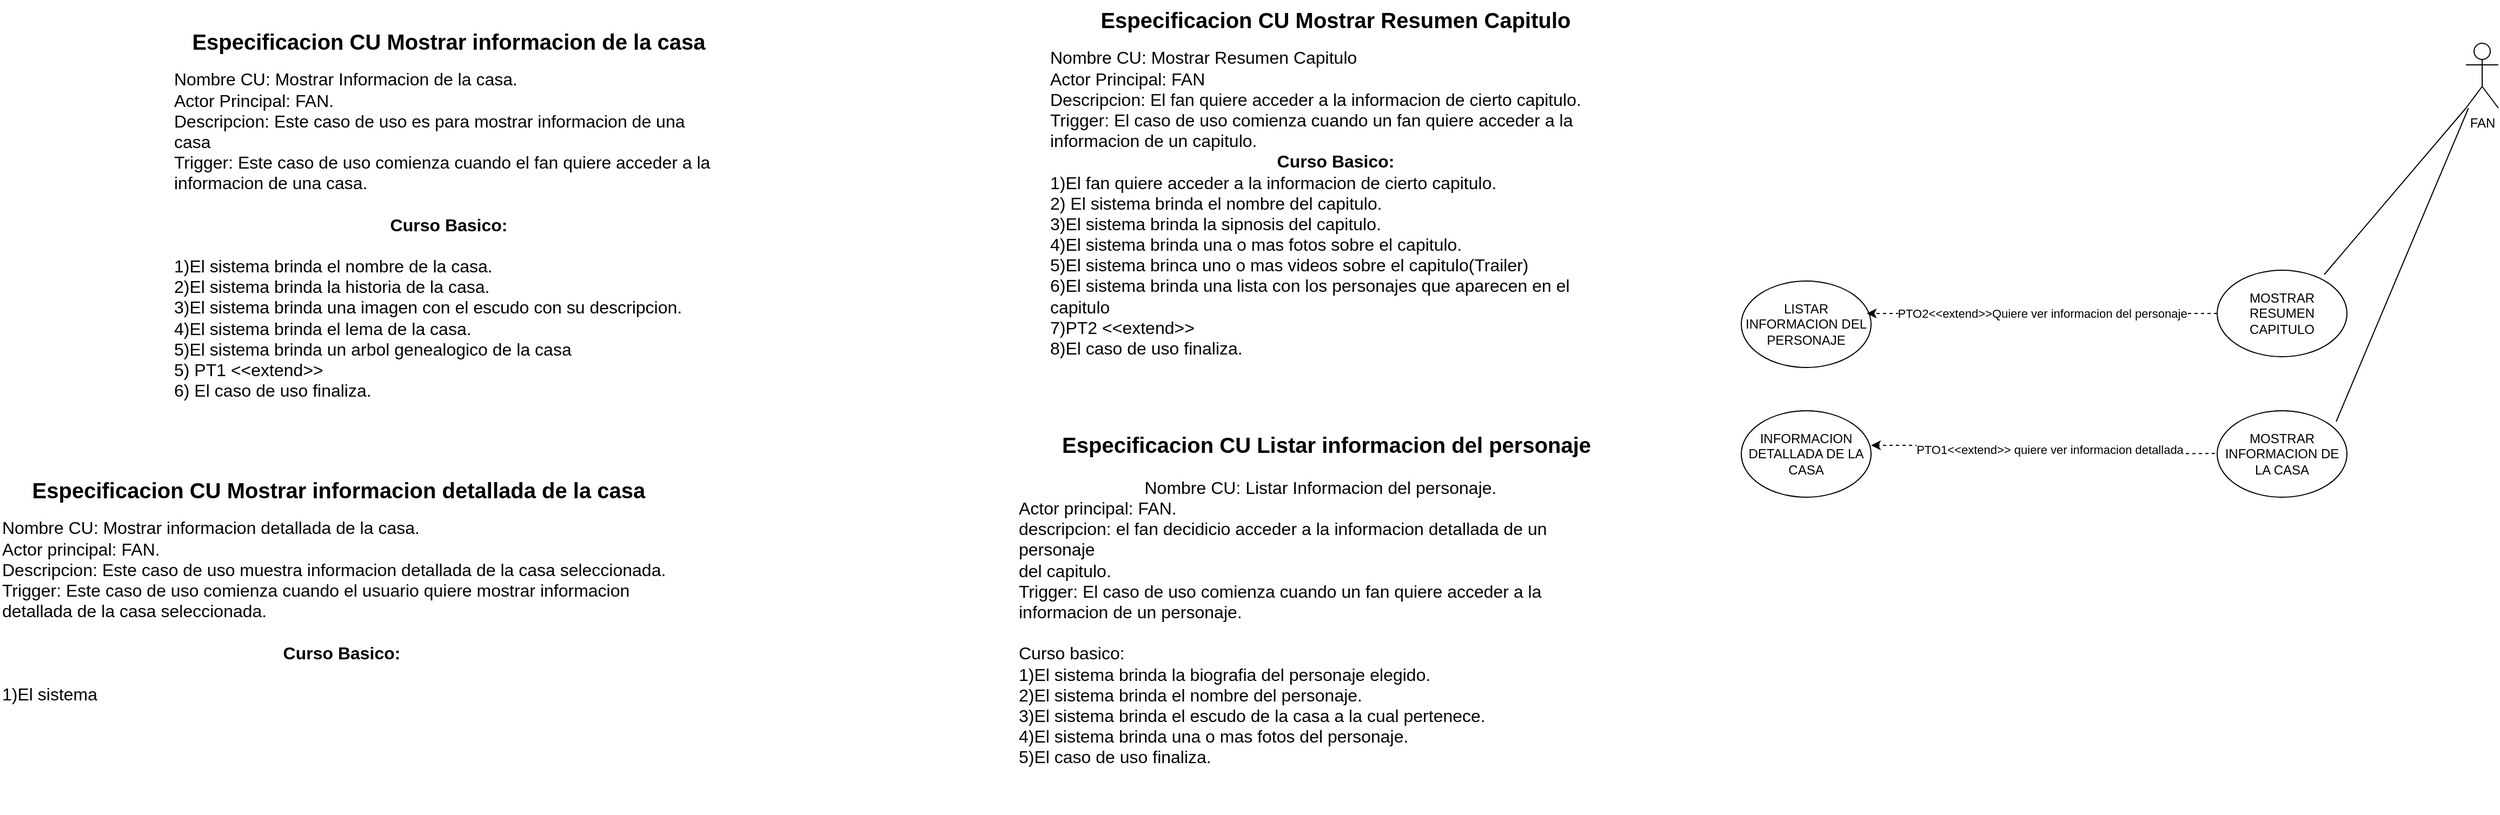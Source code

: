 <mxfile version="24.4.8" type="device">
  <diagram name="Página-1" id="4GwDpgLdkgHBT8E-uNon">
    <mxGraphModel dx="3088" dy="844" grid="1" gridSize="10" guides="1" tooltips="1" connect="1" arrows="1" fold="1" page="1" pageScale="1" pageWidth="827" pageHeight="1169" math="0" shadow="0">
      <root>
        <mxCell id="0" />
        <mxCell id="1" parent="0" />
        <mxCell id="TpkV2jJriZ5f0gV5hfNP-4" value="PTO1&amp;lt;&amp;lt;extend&amp;gt;&amp;gt; quiere ver informacion detallada" style="edgeStyle=orthogonalEdgeStyle;rounded=0;orthogonalLoop=1;jettySize=auto;html=1;entryX=1;entryY=0.4;entryDx=0;entryDy=0;dashed=1;entryPerimeter=0;" parent="1" target="TpkV2jJriZ5f0gV5hfNP-3" edge="1">
          <mxGeometry relative="1" as="geometry">
            <mxPoint x="530" y="449.5" as="sourcePoint" />
            <mxPoint x="210" y="449.5" as="targetPoint" />
            <mxPoint as="offset" />
          </mxGeometry>
        </mxCell>
        <mxCell id="TpkV2jJriZ5f0gV5hfNP-1" value="MOSTRAR INFORMACION DE LA CASA" style="ellipse;whiteSpace=wrap;html=1;" parent="1" vertex="1">
          <mxGeometry x="520" y="410" width="120" height="80" as="geometry" />
        </mxCell>
        <mxCell id="TpkV2jJriZ5f0gV5hfNP-2" value="FAN" style="shape=umlActor;verticalLabelPosition=bottom;verticalAlign=top;html=1;outlineConnect=0;" parent="1" vertex="1">
          <mxGeometry x="750" y="70" width="30" height="60" as="geometry" />
        </mxCell>
        <mxCell id="TpkV2jJriZ5f0gV5hfNP-3" value="INFORMACION DETALLADA DE LA CASA" style="ellipse;whiteSpace=wrap;html=1;" parent="1" vertex="1">
          <mxGeometry x="80" y="410" width="120" height="80" as="geometry" />
        </mxCell>
        <mxCell id="TpkV2jJriZ5f0gV5hfNP-6" value="&lt;h1 style=&quot;margin-top: 0px; font-size: 20px;&quot;&gt;Especificacion CU Mostrar Resumen Capitulo&lt;/h1&gt;&lt;div style=&quot;text-align: left; font-size: 16px;&quot;&gt;Nombre CU: Mostrar Resumen Capitulo&lt;/div&gt;&lt;div style=&quot;text-align: left; font-size: 16px;&quot;&gt;Actor Principal: FAN&lt;/div&gt;&lt;div style=&quot;text-align: left; font-size: 16px;&quot;&gt;Descripcion: El fan quiere acceder a la informacion de cierto capitulo.&lt;/div&gt;&lt;div style=&quot;text-align: left; font-size: 16px;&quot;&gt;Trigger: El caso de uso comienza cuando un fan quiere acceder a la informacion de un capitulo.&lt;/div&gt;&lt;div style=&quot;font-size: 16px;&quot;&gt;&lt;b&gt;Curso Basico:&lt;/b&gt;&lt;/div&gt;&lt;div style=&quot;text-align: left; font-size: 16px;&quot;&gt;1)El fan quiere acceder a la informacion de cierto capitulo.&lt;/div&gt;&lt;div style=&quot;text-align: left; font-size: 16px;&quot;&gt;2) El sistema brinda el nombre del capitulo.&lt;/div&gt;&lt;div style=&quot;text-align: left; font-size: 16px;&quot;&gt;3)El sistema brinda la sipnosis del capitulo.&lt;/div&gt;&lt;div style=&quot;text-align: left; font-size: 16px;&quot;&gt;4)El sistema brinda una o mas fotos sobre el capitulo.&lt;/div&gt;&lt;div style=&quot;text-align: left; font-size: 16px;&quot;&gt;5)El sistema brinca uno o mas videos sobre el capitulo(Trailer)&lt;/div&gt;&lt;div style=&quot;text-align: left; font-size: 16px;&quot;&gt;6)El sistema brinda una lista con los personajes que aparecen en el capitulo&lt;/div&gt;&lt;div style=&quot;text-align: left; font-size: 16px;&quot;&gt;7)PT2 &amp;lt;&amp;lt;extend&amp;gt;&amp;gt;&lt;/div&gt;&lt;div style=&quot;text-align: left; font-size: 16px;&quot;&gt;8)El caso de uso finaliza.&lt;/div&gt;" style="text;html=1;whiteSpace=wrap;overflow=hidden;rounded=0;align=center;" parent="1" vertex="1">
          <mxGeometry x="-560" y="30" width="530" height="450" as="geometry" />
        </mxCell>
        <mxCell id="TpkV2jJriZ5f0gV5hfNP-7" value="MOSTRAR RESUMEN CAPITULO" style="ellipse;whiteSpace=wrap;html=1;" parent="1" vertex="1">
          <mxGeometry x="520" y="280" width="120" height="80" as="geometry" />
        </mxCell>
        <mxCell id="TpkV2jJriZ5f0gV5hfNP-8" value="LISTAR INFORMACION DEL PERSONAJE" style="ellipse;whiteSpace=wrap;html=1;" parent="1" vertex="1">
          <mxGeometry x="80" y="290" width="120" height="80" as="geometry" />
        </mxCell>
        <mxCell id="TpkV2jJriZ5f0gV5hfNP-9" value="PTO2&amp;lt;&amp;lt;extend&amp;gt;&amp;gt;Quiere ver informacion del personaje" style="edgeStyle=orthogonalEdgeStyle;rounded=0;orthogonalLoop=1;jettySize=auto;html=1;entryX=0.967;entryY=0.375;entryDx=0;entryDy=0;entryPerimeter=0;dashed=1;" parent="1" source="TpkV2jJriZ5f0gV5hfNP-7" target="TpkV2jJriZ5f0gV5hfNP-8" edge="1">
          <mxGeometry relative="1" as="geometry" />
        </mxCell>
        <mxCell id="TpkV2jJriZ5f0gV5hfNP-11" value="" style="endArrow=none;html=1;rounded=0;exitX=0;exitY=1;exitDx=0;exitDy=0;exitPerimeter=0;entryX=0.825;entryY=0.05;entryDx=0;entryDy=0;entryPerimeter=0;" parent="1" source="TpkV2jJriZ5f0gV5hfNP-2" target="TpkV2jJriZ5f0gV5hfNP-7" edge="1">
          <mxGeometry width="50" height="50" relative="1" as="geometry">
            <mxPoint x="80" y="460" as="sourcePoint" />
            <mxPoint x="130" y="410" as="targetPoint" />
            <Array as="points" />
          </mxGeometry>
        </mxCell>
        <mxCell id="TpkV2jJriZ5f0gV5hfNP-13" value="&lt;h1 style=&quot;text-align: center; margin-top: 0px;&quot;&gt;&lt;span style=&quot;background-color: initial;&quot;&gt;&lt;font style=&quot;font-size: 20px;&quot;&gt;&amp;nbsp; Especificacion CU Listar informacion del personaje&lt;/font&gt;&lt;/span&gt;&lt;br&gt;&lt;/h1&gt;&lt;div style=&quot;text-align: center;&quot;&gt;&lt;span style=&quot;font-size: 16px;&quot;&gt;Nombre CU: Listar Informacion del personaje.&lt;/span&gt;&lt;/div&gt;&lt;div style=&quot;&quot;&gt;&lt;span style=&quot;font-size: 16px;&quot;&gt;Actor principal: FAN.&lt;/span&gt;&lt;/div&gt;&lt;div style=&quot;&quot;&gt;&lt;span style=&quot;font-size: 16px;&quot;&gt;descripcion: el fan decidicio acceder a la informacion detallada de un personaje&lt;/span&gt;&lt;/div&gt;&lt;div style=&quot;&quot;&gt;&lt;span style=&quot;font-size: 16px;&quot;&gt;del capitulo.&lt;/span&gt;&lt;/div&gt;&lt;div style=&quot;&quot;&gt;&lt;span style=&quot;font-size: 16px;&quot;&gt;Trigger: El caso de uso comienza cuando un fan quiere acceder a la informacion de un personaje.&lt;/span&gt;&lt;/div&gt;&lt;div style=&quot;&quot;&gt;&lt;span style=&quot;font-size: 16px;&quot;&gt;&lt;br&gt;&lt;/span&gt;&lt;/div&gt;&lt;div style=&quot;&quot;&gt;&lt;span style=&quot;font-size: 16px;&quot;&gt;Curso basico:&lt;/span&gt;&lt;/div&gt;&lt;div style=&quot;&quot;&gt;&lt;span style=&quot;font-size: 16px;&quot;&gt;1)El sistema brinda la biografia del personaje elegido.&lt;/span&gt;&lt;/div&gt;&lt;div style=&quot;&quot;&gt;&lt;span style=&quot;font-size: 16px;&quot;&gt;2)El sistema brinda el nombre del personaje.&lt;/span&gt;&lt;/div&gt;&lt;div style=&quot;&quot;&gt;&lt;span style=&quot;font-size: 16px;&quot;&gt;3)El sistema brinda el escudo de la casa a la cual pertenece.&lt;/span&gt;&lt;/div&gt;&lt;div style=&quot;&quot;&gt;&lt;span style=&quot;font-size: 16px;&quot;&gt;4)El sistema brinda una o mas fotos del personaje.&lt;/span&gt;&lt;/div&gt;&lt;div style=&quot;&quot;&gt;&lt;span style=&quot;font-size: 16px;&quot;&gt;5)El caso de uso finaliza.&lt;/span&gt;&lt;/div&gt;" style="text;html=1;whiteSpace=wrap;overflow=hidden;rounded=0;" parent="1" vertex="1">
          <mxGeometry x="-590" y="420" width="560" height="330" as="geometry" />
        </mxCell>
        <mxCell id="TpkV2jJriZ5f0gV5hfNP-15" value="" style="endArrow=none;html=1;rounded=0;exitX=0.917;exitY=0.125;exitDx=0;exitDy=0;exitPerimeter=0;" parent="1" target="TpkV2jJriZ5f0gV5hfNP-2" edge="1" source="TpkV2jJriZ5f0gV5hfNP-1">
          <mxGeometry width="50" height="50" relative="1" as="geometry">
            <mxPoint x="650" y="440" as="sourcePoint" />
            <mxPoint x="700" y="390" as="targetPoint" />
          </mxGeometry>
        </mxCell>
        <mxCell id="wq9UhMrXAdMAr9f8M7BN-1" value="&lt;h1 style=&quot;margin-top: 0px; font-size: 20px;&quot;&gt;Especificacion CU Mostrar informacion de la casa&lt;/h1&gt;&lt;div style=&quot;text-align: left; font-size: 16px;&quot;&gt;Nombre CU: Mostrar Informacion de la casa.&lt;/div&gt;&lt;div style=&quot;text-align: left; font-size: 16px;&quot;&gt;Actor Principal: FAN.&lt;/div&gt;&lt;div style=&quot;text-align: left; font-size: 16px;&quot;&gt;Descripcion: Este caso de uso es para mostrar informacion de una casa&lt;/div&gt;&lt;div style=&quot;text-align: left; font-size: 16px;&quot;&gt;Trigger: Este caso de uso comienza cuando el fan quiere acceder a la informacion de una casa.&lt;/div&gt;&lt;div style=&quot;text-align: left; font-size: 16px;&quot;&gt;&lt;br&gt;&lt;/div&gt;&lt;div style=&quot;font-size: 16px;&quot;&gt;&lt;b&gt;Curso Basico:&lt;/b&gt;&lt;/div&gt;&lt;div style=&quot;font-size: 16px;&quot;&gt;&lt;b&gt;&lt;br&gt;&lt;/b&gt;&lt;/div&gt;&lt;div style=&quot;text-align: left; font-size: 16px;&quot;&gt;1)El sistema brinda el nombre de la casa.&lt;/div&gt;&lt;div style=&quot;text-align: left; font-size: 16px;&quot;&gt;2)El sistema brinda la historia de la casa.&lt;/div&gt;&lt;div style=&quot;text-align: left; font-size: 16px;&quot;&gt;3)El sistema brinda una imagen con el escudo con su descripcion.&lt;/div&gt;&lt;div style=&quot;text-align: left; font-size: 16px;&quot;&gt;4)El sistema brinda el lema de la casa.&lt;/div&gt;&lt;div style=&quot;text-align: left; font-size: 16px;&quot;&gt;5)El sistema brinda un arbol genealogico de la casa&lt;/div&gt;&lt;div style=&quot;text-align: left; font-size: 16px;&quot;&gt;5) PT1 &amp;lt;&amp;lt;extend&amp;gt;&amp;gt;&lt;/div&gt;&lt;div style=&quot;text-align: left; font-size: 16px;&quot;&gt;6) El caso de uso finaliza.&lt;/div&gt;" style="text;html=1;whiteSpace=wrap;overflow=hidden;rounded=0;align=center;" vertex="1" parent="1">
          <mxGeometry x="-1370" y="50" width="510" height="510" as="geometry" />
        </mxCell>
        <mxCell id="wq9UhMrXAdMAr9f8M7BN-2" value="&lt;h1 style=&quot;margin-top: 0px; font-size: 20px;&quot;&gt;&lt;span style=&quot;background-color: initial;&quot;&gt;&amp;nbsp; &amp;nbsp; &amp;nbsp;Especificacion CU Mostrar informacion detallada de la casa&lt;/span&gt;&lt;br&gt;&lt;/h1&gt;&lt;div style=&quot;font-size: 16px;&quot;&gt;Nombre CU: Mostrar informacion detallada de la casa.&lt;/div&gt;&lt;div style=&quot;font-size: 16px;&quot;&gt;Actor principal: FAN.&lt;/div&gt;&lt;div style=&quot;font-size: 16px;&quot;&gt;Descripcion: Este caso de uso muestra informacion detallada de la casa seleccionada.&lt;/div&gt;&lt;div style=&quot;font-size: 16px;&quot;&gt;Trigger: Este caso de uso comienza cuando el usuario quiere mostrar informacion detallada de la casa seleccionada.&lt;/div&gt;&lt;div style=&quot;font-size: 16px;&quot;&gt;&lt;br&gt;&lt;/div&gt;&lt;div style=&quot;text-align: center; font-size: 16px;&quot;&gt;&lt;b&gt;Curso Basico:&lt;/b&gt;&lt;br&gt;&lt;/div&gt;&lt;div style=&quot;text-align: center; font-size: 16px;&quot;&gt;&lt;b&gt;&lt;br&gt;&lt;/b&gt;&lt;/div&gt;&lt;div style=&quot;font-size: 16px;&quot;&gt;1)El sistema&lt;/div&gt;" style="text;html=1;whiteSpace=wrap;overflow=hidden;rounded=0;" vertex="1" parent="1">
          <mxGeometry x="-1530" y="465" width="630" height="315" as="geometry" />
        </mxCell>
      </root>
    </mxGraphModel>
  </diagram>
</mxfile>
